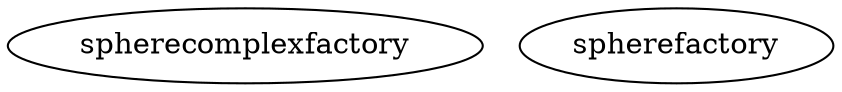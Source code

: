 /* Created by mdot for Matlab */
digraph m2html {

  spherecomplexfactory [URL="spherecomplexfactory.html"];
  spherefactory [URL="spherefactory.html"];
}